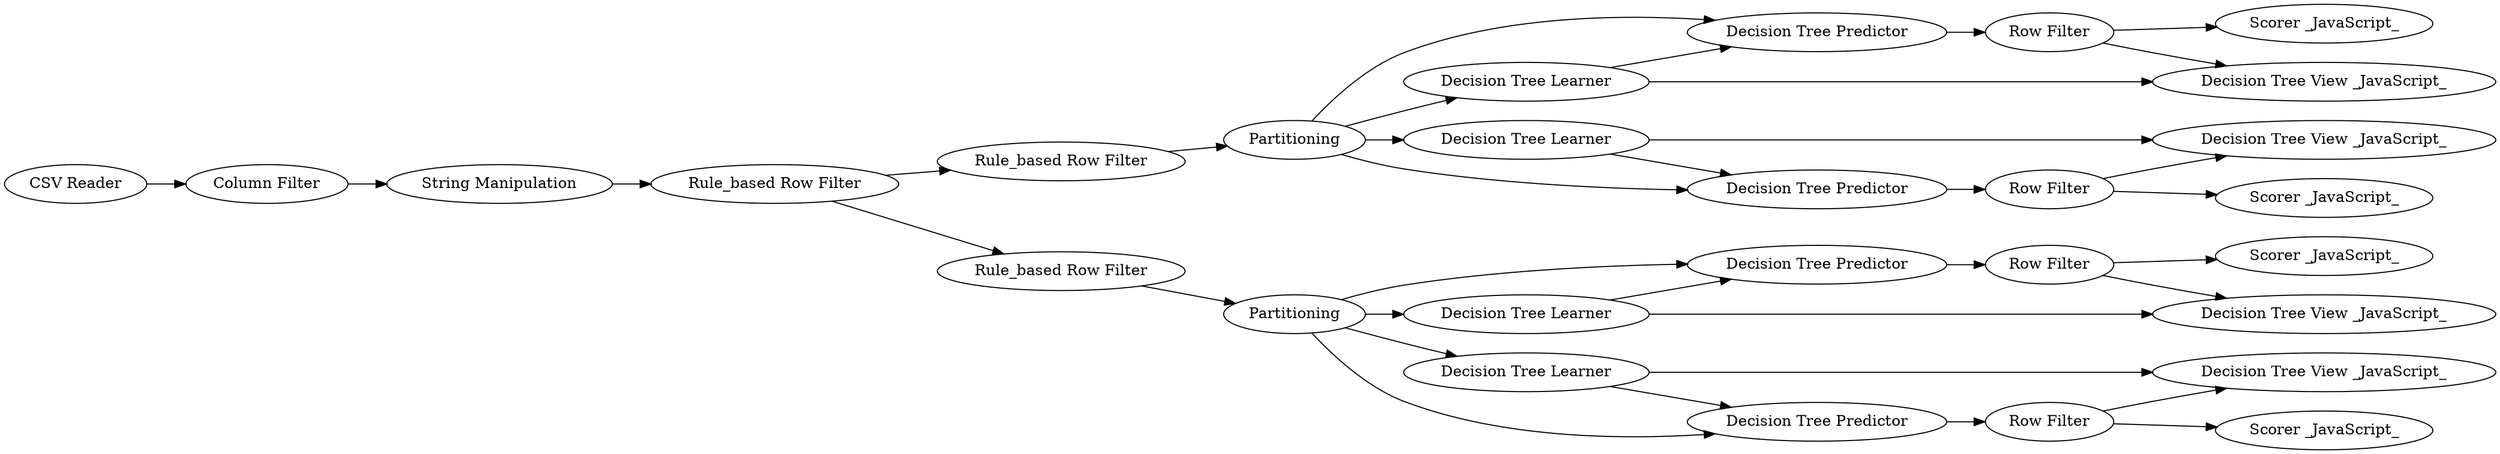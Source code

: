 digraph {
	"-2003790432719297727_9" [label="Column Filter"]
	"-2003790432719297727_46" [label="Rule_based Row Filter"]
	"-2003790432719297727_53" [label="Decision Tree Learner"]
	"-2003790432719297727_50" [label="Row Filter"]
	"-2003790432719297727_51" [label="Scorer _JavaScript_"]
	"-2003790432719297727_4" [label="Decision Tree Predictor"]
	"-2003790432719297727_54" [label="Row Filter"]
	"-2003790432719297727_37" [label="Scorer _JavaScript_"]
	"-2003790432719297727_38" [label="CSV Reader"]
	"-2003790432719297727_44" [label="Row Filter"]
	"-2003790432719297727_49" [label="Scorer _JavaScript_"]
	"-2003790432719297727_39" [label="Row Filter"]
	"-2003790432719297727_45" [label="Decision Tree Learner"]
	"-2003790432719297727_58" [label="Decision Tree View _JavaScript_"]
	"-2003790432719297727_52" [label="Decision Tree Predictor"]
	"-2003790432719297727_3" [label="Decision Tree Learner"]
	"-2003790432719297727_42" [label="Decision Tree Predictor"]
	"-2003790432719297727_56" [label="Decision Tree Learner"]
	"-2003790432719297727_41" [label="Decision Tree View _JavaScript_"]
	"-2003790432719297727_47" [label="Rule_based Row Filter"]
	"-2003790432719297727_2" [label=Partitioning]
	"-2003790432719297727_48" [label="Decision Tree Predictor"]
	"-2003790432719297727_59" [label="Decision Tree View _JavaScript_"]
	"-2003790432719297727_57" [label="Decision Tree View _JavaScript_"]
	"-2003790432719297727_43" [label="Scorer _JavaScript_"]
	"-2003790432719297727_27" [label="String Manipulation"]
	"-2003790432719297727_55" [label=Partitioning]
	"-2003790432719297727_29" [label="Rule_based Row Filter"]
	"-2003790432719297727_42" -> "-2003790432719297727_44"
	"-2003790432719297727_52" -> "-2003790432719297727_54"
	"-2003790432719297727_53" -> "-2003790432719297727_52"
	"-2003790432719297727_55" -> "-2003790432719297727_56"
	"-2003790432719297727_47" -> "-2003790432719297727_55"
	"-2003790432719297727_39" -> "-2003790432719297727_41"
	"-2003790432719297727_2" -> "-2003790432719297727_4"
	"-2003790432719297727_53" -> "-2003790432719297727_59"
	"-2003790432719297727_45" -> "-2003790432719297727_57"
	"-2003790432719297727_44" -> "-2003790432719297727_57"
	"-2003790432719297727_55" -> "-2003790432719297727_52"
	"-2003790432719297727_46" -> "-2003790432719297727_2"
	"-2003790432719297727_3" -> "-2003790432719297727_41"
	"-2003790432719297727_38" -> "-2003790432719297727_9"
	"-2003790432719297727_2" -> "-2003790432719297727_42"
	"-2003790432719297727_2" -> "-2003790432719297727_45"
	"-2003790432719297727_29" -> "-2003790432719297727_46"
	"-2003790432719297727_56" -> "-2003790432719297727_48"
	"-2003790432719297727_39" -> "-2003790432719297727_37"
	"-2003790432719297727_45" -> "-2003790432719297727_42"
	"-2003790432719297727_3" -> "-2003790432719297727_4"
	"-2003790432719297727_55" -> "-2003790432719297727_48"
	"-2003790432719297727_29" -> "-2003790432719297727_47"
	"-2003790432719297727_54" -> "-2003790432719297727_51"
	"-2003790432719297727_44" -> "-2003790432719297727_43"
	"-2003790432719297727_4" -> "-2003790432719297727_39"
	"-2003790432719297727_2" -> "-2003790432719297727_3"
	"-2003790432719297727_9" -> "-2003790432719297727_27"
	"-2003790432719297727_27" -> "-2003790432719297727_29"
	"-2003790432719297727_55" -> "-2003790432719297727_53"
	"-2003790432719297727_54" -> "-2003790432719297727_59"
	"-2003790432719297727_56" -> "-2003790432719297727_58"
	"-2003790432719297727_50" -> "-2003790432719297727_58"
	"-2003790432719297727_50" -> "-2003790432719297727_49"
	"-2003790432719297727_48" -> "-2003790432719297727_50"
	rankdir=LR
}
